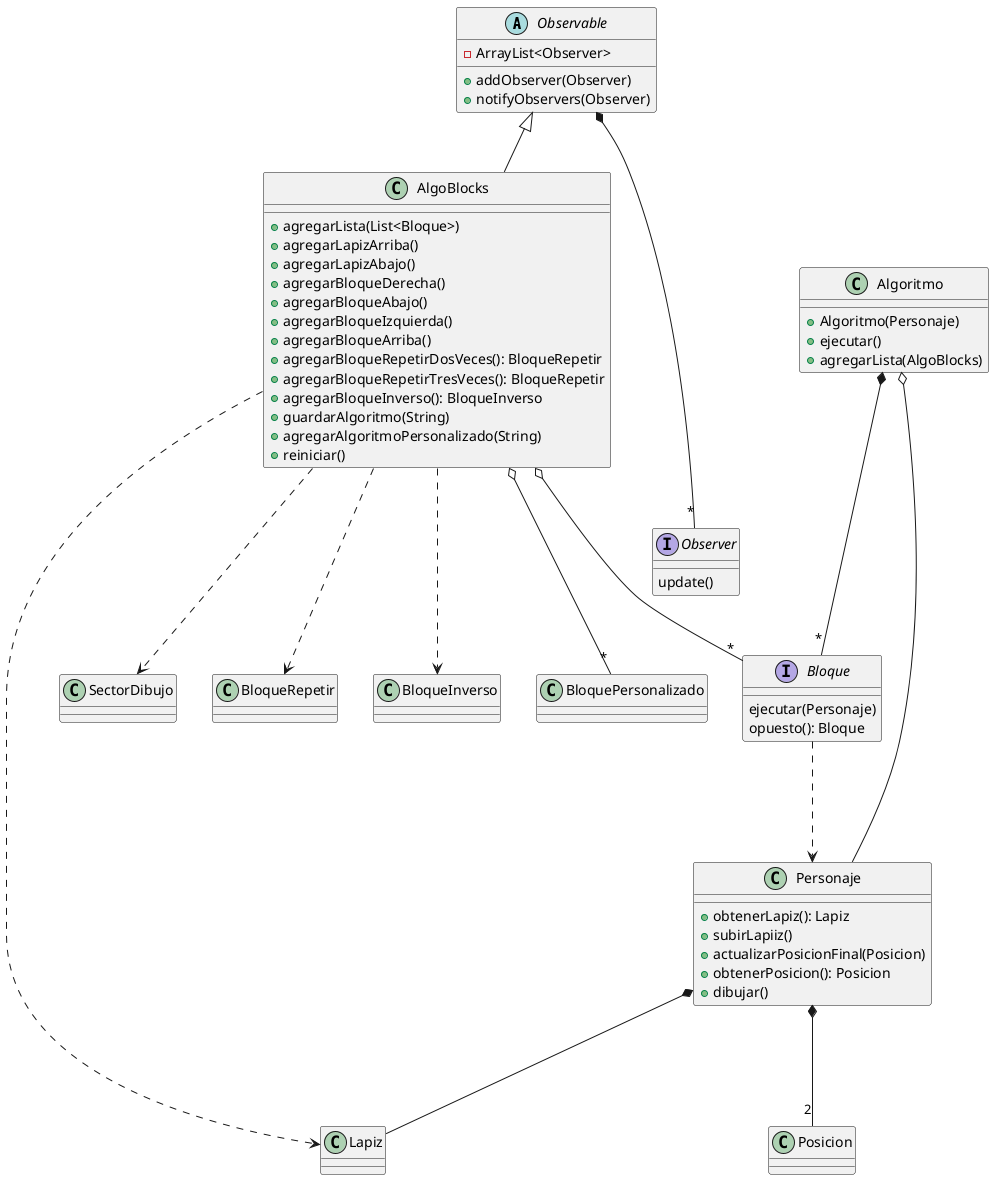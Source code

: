 @startuml
abstract class Observable{
    - ArrayList<Observer>
    + addObserver(Observer)
    + notifyObservers(Observer)
}
Observable *--- "*" Observer

interface Observer{
    update()
}

class AlgoBlocks extends Observable{
    + agregarLista(List<Bloque>)
    + agregarLapizArriba()
    + agregarLapizAbajo()
    + agregarBloqueDerecha()
    + agregarBloqueAbajo()
    + agregarBloqueIzquierda()
    + agregarBloqueArriba()
    + agregarBloqueRepetirDosVeces(): BloqueRepetir
    + agregarBloqueRepetirTresVeces(): BloqueRepetir
    + agregarBloqueInverso(): BloqueInverso
    + guardarAlgoritmo(String)
    + agregarAlgoritmoPersonalizado(String)
    + reiniciar()
}
AlgoBlocks o--- "*" Bloque
AlgoBlocks o--- "*" BloquePersonalizado
AlgoBlocks ...> Lapiz
AlgoBlocks ...> SectorDibujo
AlgoBlocks ...> BloqueRepetir
AlgoBlocks ...> BloqueInverso

interface Bloque{
    ejecutar(Personaje)
    opuesto(): Bloque
}

Bloque ...> Personaje

class Personaje{
    + obtenerLapiz(): Lapiz
    + subirLapiiz()
    + actualizarPosicionFinal(Posicion)
    + obtenerPosicion(): Posicion
    + dibujar()
}
Personaje *--- "2"Posicion
Personaje *--- Lapiz

class Algoritmo{
     + Algoritmo(Personaje)
     + ejecutar()
     + agregarLista(AlgoBlocks)
}
Algoritmo *--- "*" Bloque
Algoritmo o--- Personaje
@enduml